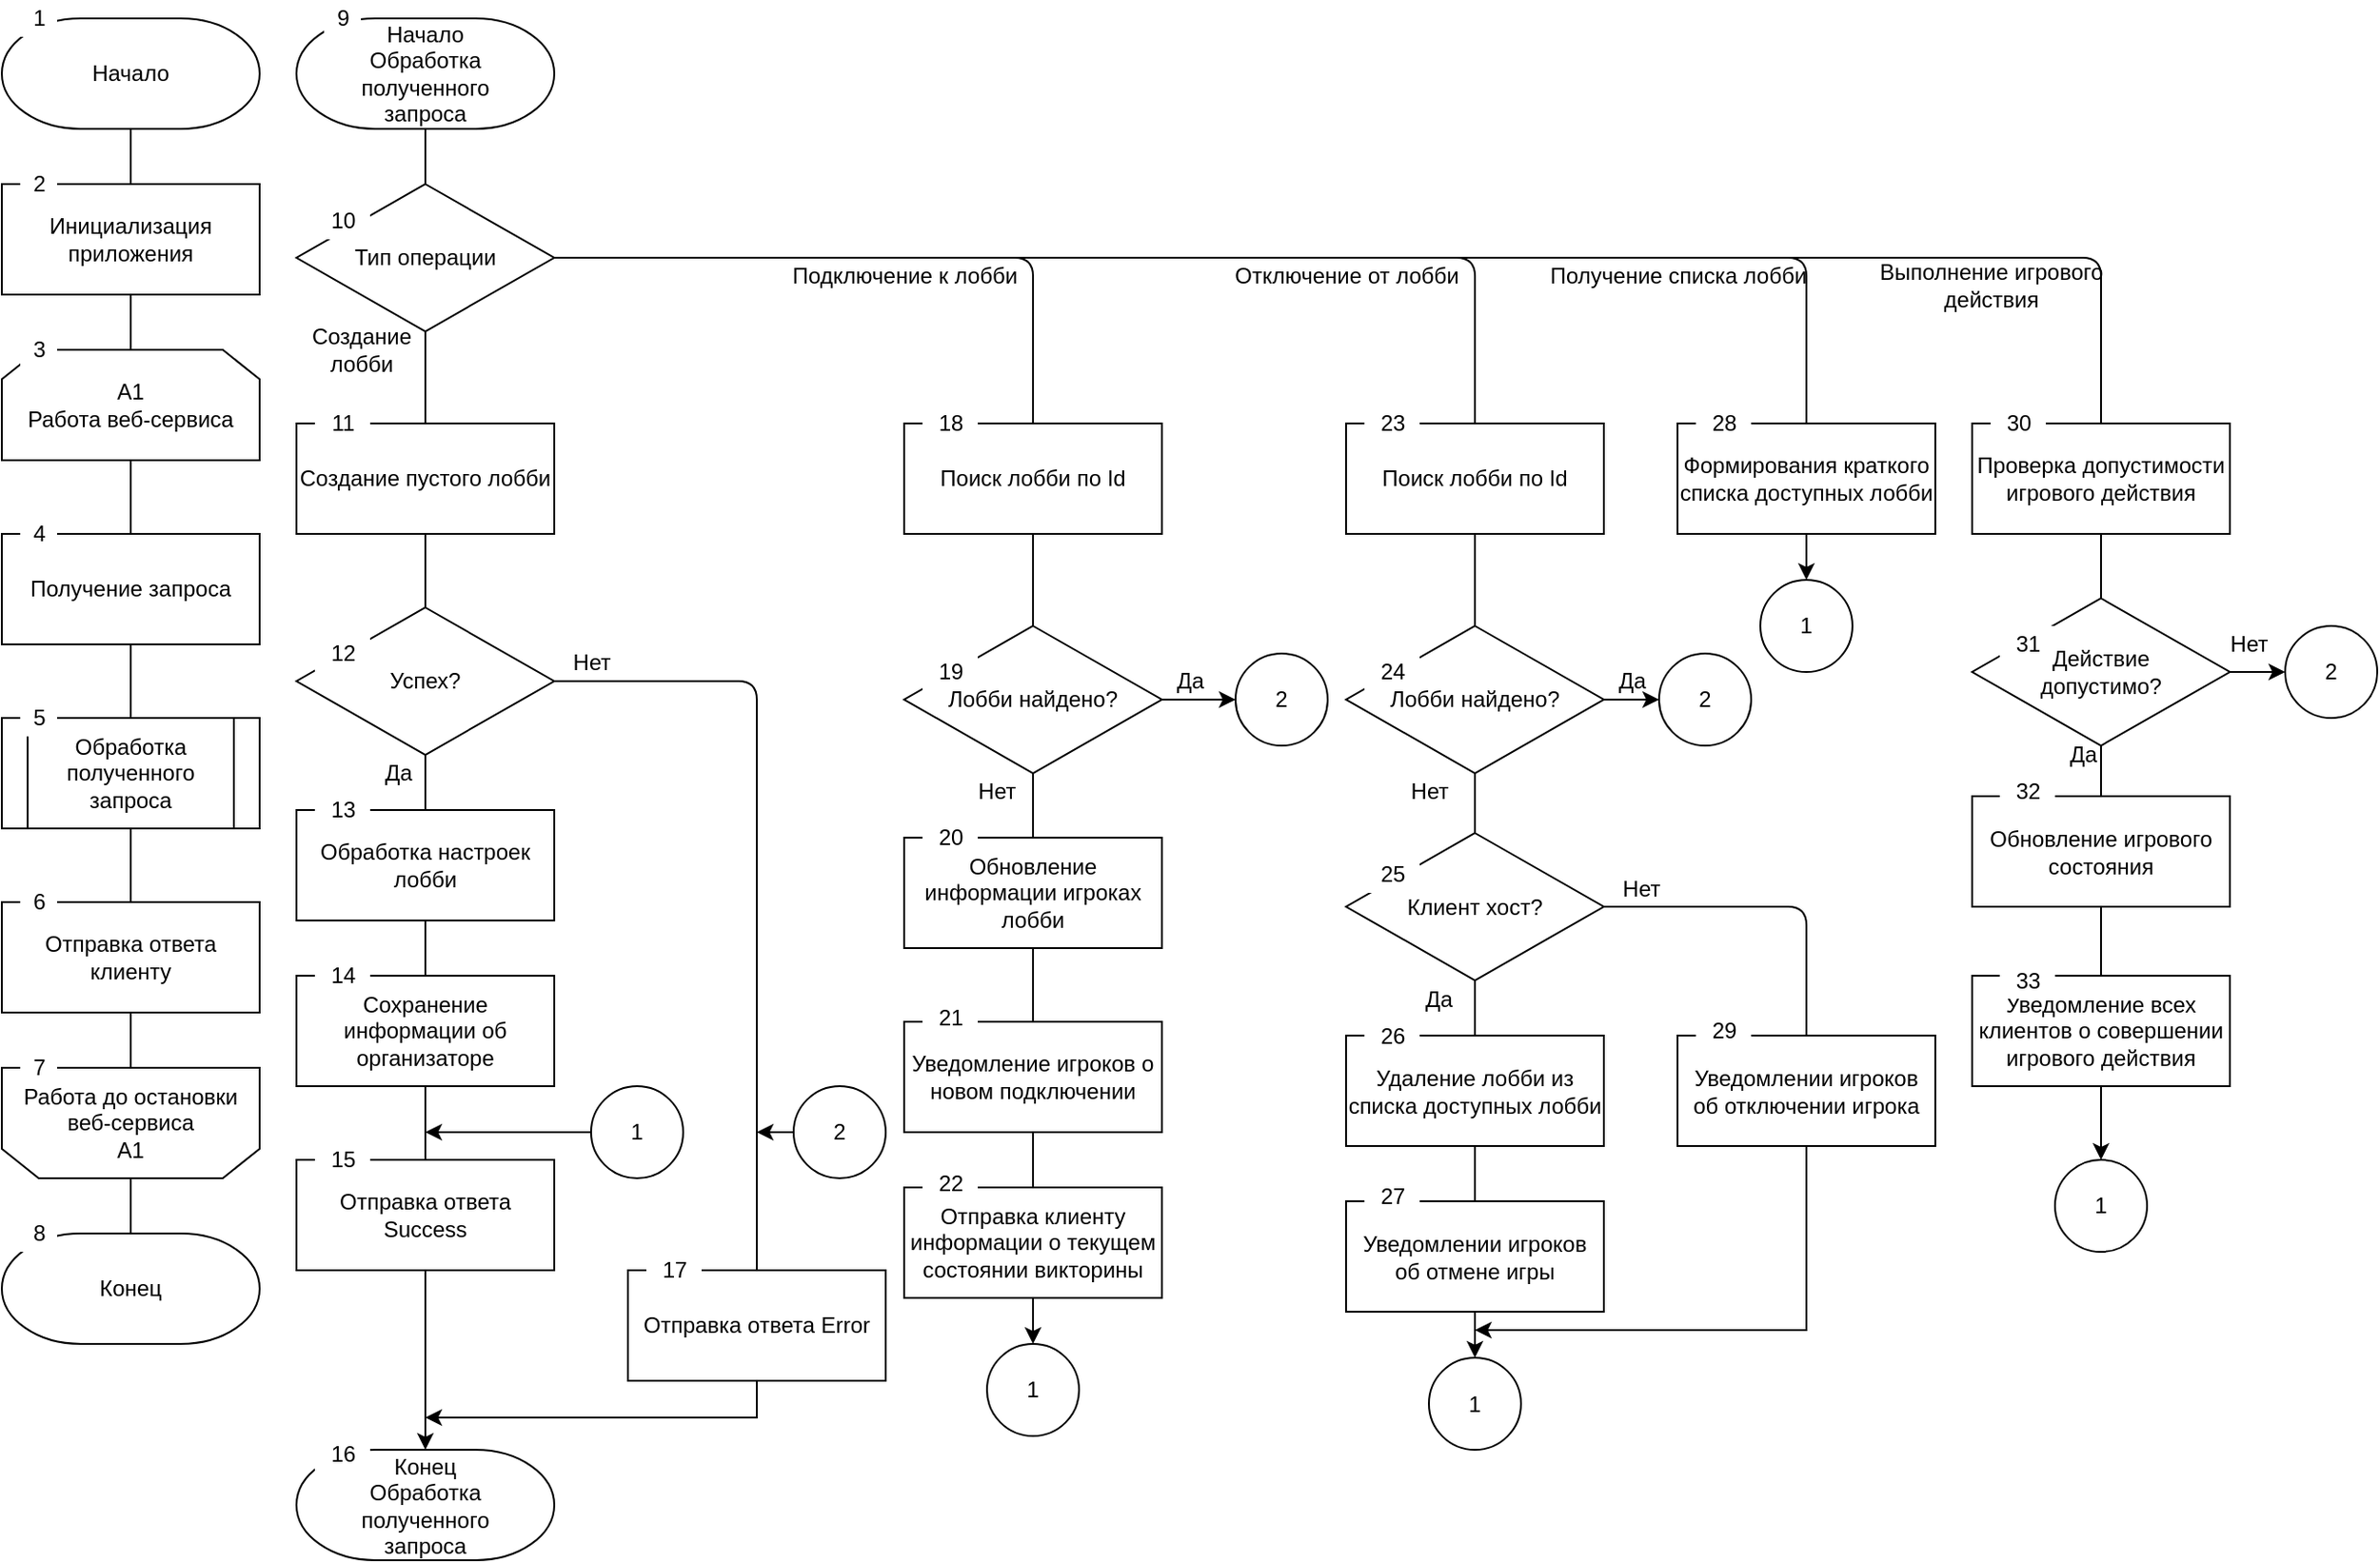 <mxfile version="14.4.3" type="device"><diagram id="gBVzImfNDz74cVHBCHOD" name="Page-1"><mxGraphModel dx="1422" dy="822" grid="1" gridSize="10" guides="1" tooltips="1" connect="1" arrows="1" fold="1" page="1" pageScale="1" pageWidth="850" pageHeight="1100" math="0" shadow="0"><root><mxCell id="0"/><mxCell id="1" parent="0"/><mxCell id="MDxPReBmt5E8EihdLjVZ-70" style="edgeStyle=orthogonalEdgeStyle;rounded=1;orthogonalLoop=1;jettySize=auto;html=1;entryX=0.5;entryY=0;entryDx=0;entryDy=0;endArrow=none;" parent="1" source="MDxPReBmt5E8EihdLjVZ-1" target="MDxPReBmt5E8EihdLjVZ-2" edge="1"><mxGeometry relative="1" as="geometry"/></mxCell><mxCell id="MDxPReBmt5E8EihdLjVZ-1" value="Начало" style="strokeWidth=1;html=1;shape=mxgraph.flowchart.terminator;whiteSpace=wrap;fontStyle=0" parent="1" vertex="1"><mxGeometry x="40" y="20" width="140" height="60" as="geometry"/></mxCell><mxCell id="MDxPReBmt5E8EihdLjVZ-71" style="edgeStyle=orthogonalEdgeStyle;rounded=1;orthogonalLoop=1;jettySize=auto;html=1;entryX=0.5;entryY=0;entryDx=0;entryDy=0;endArrow=none;" parent="1" source="MDxPReBmt5E8EihdLjVZ-2" target="MDxPReBmt5E8EihdLjVZ-3" edge="1"><mxGeometry relative="1" as="geometry"/></mxCell><mxCell id="MDxPReBmt5E8EihdLjVZ-2" value="Инициализация приложения" style="rounded=0;whiteSpace=wrap;html=1;" parent="1" vertex="1"><mxGeometry x="40" y="110" width="140" height="60" as="geometry"/></mxCell><mxCell id="MDxPReBmt5E8EihdLjVZ-72" style="edgeStyle=orthogonalEdgeStyle;rounded=1;orthogonalLoop=1;jettySize=auto;html=1;entryX=0.5;entryY=0;entryDx=0;entryDy=0;endArrow=none;" parent="1" source="MDxPReBmt5E8EihdLjVZ-3" target="MDxPReBmt5E8EihdLjVZ-4" edge="1"><mxGeometry relative="1" as="geometry"/></mxCell><mxCell id="MDxPReBmt5E8EihdLjVZ-3" value="А1&lt;br&gt;Работа веб-сервиса" style="shape=loopLimit;whiteSpace=wrap;html=1;strokeWidth=1;" parent="1" vertex="1"><mxGeometry x="40" y="200" width="140" height="60" as="geometry"/></mxCell><mxCell id="MDxPReBmt5E8EihdLjVZ-73" style="edgeStyle=orthogonalEdgeStyle;rounded=1;orthogonalLoop=1;jettySize=auto;html=1;entryX=0.5;entryY=0;entryDx=0;entryDy=0;endArrow=none;" parent="1" source="MDxPReBmt5E8EihdLjVZ-4" target="MDxPReBmt5E8EihdLjVZ-5" edge="1"><mxGeometry relative="1" as="geometry"/></mxCell><mxCell id="MDxPReBmt5E8EihdLjVZ-4" value="Получение запроса" style="rounded=0;whiteSpace=wrap;html=1;" parent="1" vertex="1"><mxGeometry x="40" y="300" width="140" height="60" as="geometry"/></mxCell><mxCell id="MDxPReBmt5E8EihdLjVZ-74" style="edgeStyle=orthogonalEdgeStyle;rounded=1;orthogonalLoop=1;jettySize=auto;html=1;entryX=0.5;entryY=0;entryDx=0;entryDy=0;endArrow=none;" parent="1" source="MDxPReBmt5E8EihdLjVZ-5" target="MDxPReBmt5E8EihdLjVZ-9" edge="1"><mxGeometry relative="1" as="geometry"/></mxCell><mxCell id="MDxPReBmt5E8EihdLjVZ-5" value="Обработка полученного запроса" style="shape=process;whiteSpace=wrap;html=1;backgroundOutline=1;" parent="1" vertex="1"><mxGeometry x="40" y="400" width="140" height="60" as="geometry"/></mxCell><mxCell id="MDxPReBmt5E8EihdLjVZ-7" value="Конец" style="strokeWidth=1;html=1;shape=mxgraph.flowchart.terminator;whiteSpace=wrap;fontStyle=0" parent="1" vertex="1"><mxGeometry x="40" y="680" width="140" height="60" as="geometry"/></mxCell><mxCell id="MDxPReBmt5E8EihdLjVZ-76" style="edgeStyle=orthogonalEdgeStyle;rounded=1;orthogonalLoop=1;jettySize=auto;html=1;entryX=0.5;entryY=0;entryDx=0;entryDy=0;entryPerimeter=0;endArrow=none;" parent="1" source="MDxPReBmt5E8EihdLjVZ-8" target="MDxPReBmt5E8EihdLjVZ-7" edge="1"><mxGeometry relative="1" as="geometry"/></mxCell><mxCell id="MDxPReBmt5E8EihdLjVZ-8" value="Работа до остановки веб-сервиса&lt;br&gt;А1" style="shape=loopLimit;whiteSpace=wrap;html=1;strokeWidth=1;direction=west;" parent="1" vertex="1"><mxGeometry x="40" y="590" width="140" height="60" as="geometry"/></mxCell><mxCell id="MDxPReBmt5E8EihdLjVZ-75" style="edgeStyle=orthogonalEdgeStyle;rounded=1;orthogonalLoop=1;jettySize=auto;html=1;entryX=0.5;entryY=1;entryDx=0;entryDy=0;endArrow=none;" parent="1" source="MDxPReBmt5E8EihdLjVZ-9" target="MDxPReBmt5E8EihdLjVZ-8" edge="1"><mxGeometry relative="1" as="geometry"/></mxCell><mxCell id="MDxPReBmt5E8EihdLjVZ-9" value="Отправка ответа клиенту" style="rounded=0;whiteSpace=wrap;html=1;" parent="1" vertex="1"><mxGeometry x="40" y="500" width="140" height="60" as="geometry"/></mxCell><mxCell id="MDxPReBmt5E8EihdLjVZ-69" style="edgeStyle=orthogonalEdgeStyle;rounded=1;orthogonalLoop=1;jettySize=auto;html=1;entryX=0.5;entryY=0;entryDx=0;entryDy=0;endArrow=none;" parent="1" source="MDxPReBmt5E8EihdLjVZ-10" edge="1"><mxGeometry relative="1" as="geometry"><mxPoint x="270" y="110" as="targetPoint"/></mxGeometry></mxCell><mxCell id="MDxPReBmt5E8EihdLjVZ-10" value="Начало&lt;br&gt;Обработка &lt;br&gt;полученного &lt;br&gt;запроса" style="strokeWidth=1;html=1;shape=mxgraph.flowchart.terminator;whiteSpace=wrap;fontStyle=0" parent="1" vertex="1"><mxGeometry x="200" y="20" width="140" height="60" as="geometry"/></mxCell><mxCell id="MDxPReBmt5E8EihdLjVZ-12" value="Конец&lt;br&gt;Обработка &lt;br&gt;полученного &lt;br&gt;запроса" style="strokeWidth=1;html=1;shape=mxgraph.flowchart.terminator;whiteSpace=wrap;fontStyle=0" parent="1" vertex="1"><mxGeometry x="200" y="797.5" width="140" height="60" as="geometry"/></mxCell><mxCell id="MDxPReBmt5E8EihdLjVZ-59" style="edgeStyle=orthogonalEdgeStyle;rounded=1;orthogonalLoop=1;jettySize=auto;html=1;entryX=0.5;entryY=0;entryDx=0;entryDy=0;endArrow=none;exitX=0.5;exitY=1;exitDx=0;exitDy=0;" parent="1" source="MDxPReBmt5E8EihdLjVZ-17" target="MDxPReBmt5E8EihdLjVZ-14" edge="1"><mxGeometry relative="1" as="geometry"><mxPoint x="270" y="690" as="sourcePoint"/></mxGeometry></mxCell><mxCell id="MDxPReBmt5E8EihdLjVZ-62" style="edgeStyle=orthogonalEdgeStyle;rounded=0;orthogonalLoop=1;jettySize=auto;html=1;entryX=0.5;entryY=0;entryDx=0;entryDy=0;entryPerimeter=0;" parent="1" source="MDxPReBmt5E8EihdLjVZ-14" edge="1" target="MDxPReBmt5E8EihdLjVZ-12"><mxGeometry relative="1" as="geometry"><mxPoint x="40" y="720" as="targetPoint"/><Array as="points"/></mxGeometry></mxCell><mxCell id="MDxPReBmt5E8EihdLjVZ-14" value="Отправка ответа Success" style="rounded=0;whiteSpace=wrap;html=1;" parent="1" vertex="1"><mxGeometry x="200" y="640" width="140" height="60" as="geometry"/></mxCell><mxCell id="MDxPReBmt5E8EihdLjVZ-49" style="edgeStyle=orthogonalEdgeStyle;rounded=1;orthogonalLoop=1;jettySize=auto;html=1;entryX=0.5;entryY=0;entryDx=0;entryDy=0;endArrow=none;" parent="1" source="MDxPReBmt5E8EihdLjVZ-16" target="MDxPReBmt5E8EihdLjVZ-17" edge="1"><mxGeometry relative="1" as="geometry"/></mxCell><mxCell id="MDxPReBmt5E8EihdLjVZ-16" value="Обработка настроек лобби" style="rounded=0;whiteSpace=wrap;html=1;" parent="1" vertex="1"><mxGeometry x="200" y="450" width="140" height="60" as="geometry"/></mxCell><mxCell id="MDxPReBmt5E8EihdLjVZ-17" value="Сохранение информации об организаторе" style="rounded=0;whiteSpace=wrap;html=1;" parent="1" vertex="1"><mxGeometry x="200" y="540" width="140" height="60" as="geometry"/></mxCell><mxCell id="P-010CBv9-Cmiz32D3kZ-2" style="edgeStyle=orthogonalEdgeStyle;rounded=1;orthogonalLoop=1;jettySize=auto;html=1;entryX=0.5;entryY=0;entryDx=0;entryDy=0;endArrow=none;" parent="1" source="MDxPReBmt5E8EihdLjVZ-18" target="P-010CBv9-Cmiz32D3kZ-1" edge="1"><mxGeometry relative="1" as="geometry"/></mxCell><mxCell id="MDxPReBmt5E8EihdLjVZ-18" value="Обновление информации игроках лобби" style="rounded=0;whiteSpace=wrap;html=1;" parent="1" vertex="1"><mxGeometry x="530" y="465" width="140" height="60" as="geometry"/></mxCell><mxCell id="MDxPReBmt5E8EihdLjVZ-47" style="edgeStyle=orthogonalEdgeStyle;rounded=1;orthogonalLoop=1;jettySize=auto;html=1;entryX=0.5;entryY=0;entryDx=0;entryDy=0;endArrow=none;" parent="1" source="MDxPReBmt5E8EihdLjVZ-20" target="MDxPReBmt5E8EihdLjVZ-23" edge="1"><mxGeometry relative="1" as="geometry"/></mxCell><mxCell id="MDxPReBmt5E8EihdLjVZ-20" value="Создание пустого лобби" style="rounded=0;whiteSpace=wrap;html=1;" parent="1" vertex="1"><mxGeometry x="200" y="240" width="140" height="60" as="geometry"/></mxCell><mxCell id="MDxPReBmt5E8EihdLjVZ-48" style="edgeStyle=orthogonalEdgeStyle;rounded=1;orthogonalLoop=1;jettySize=auto;html=1;entryX=0.5;entryY=0;entryDx=0;entryDy=0;endArrow=none;" parent="1" source="MDxPReBmt5E8EihdLjVZ-23" target="MDxPReBmt5E8EihdLjVZ-16" edge="1"><mxGeometry relative="1" as="geometry"/></mxCell><mxCell id="MDxPReBmt5E8EihdLjVZ-78" style="edgeStyle=orthogonalEdgeStyle;rounded=1;orthogonalLoop=1;jettySize=auto;html=1;entryX=0.5;entryY=0;entryDx=0;entryDy=0;endArrow=none;" parent="1" source="MDxPReBmt5E8EihdLjVZ-23" target="MDxPReBmt5E8EihdLjVZ-24" edge="1"><mxGeometry relative="1" as="geometry"/></mxCell><mxCell id="MDxPReBmt5E8EihdLjVZ-23" value="Успех?" style="rhombus;whiteSpace=wrap;html=1;strokeWidth=1;" parent="1" vertex="1"><mxGeometry x="200" y="340" width="140" height="80" as="geometry"/></mxCell><mxCell id="MDxPReBmt5E8EihdLjVZ-63" style="edgeStyle=orthogonalEdgeStyle;rounded=0;orthogonalLoop=1;jettySize=auto;html=1;" parent="1" source="MDxPReBmt5E8EihdLjVZ-24" edge="1"><mxGeometry relative="1" as="geometry"><mxPoint x="270" y="780" as="targetPoint"/><Array as="points"><mxPoint x="450" y="780"/></Array></mxGeometry></mxCell><mxCell id="MDxPReBmt5E8EihdLjVZ-24" value="Отправка ответа Error" style="rounded=0;whiteSpace=wrap;html=1;" parent="1" vertex="1"><mxGeometry x="380" y="700" width="140" height="60" as="geometry"/></mxCell><mxCell id="MDxPReBmt5E8EihdLjVZ-34" style="edgeStyle=orthogonalEdgeStyle;rounded=1;orthogonalLoop=1;jettySize=auto;html=1;entryX=0.5;entryY=0;entryDx=0;entryDy=0;endArrow=none;" parent="1" source="MDxPReBmt5E8EihdLjVZ-32" target="MDxPReBmt5E8EihdLjVZ-20" edge="1"><mxGeometry relative="1" as="geometry"/></mxCell><mxCell id="MDxPReBmt5E8EihdLjVZ-37" style="edgeStyle=orthogonalEdgeStyle;rounded=1;orthogonalLoop=1;jettySize=auto;html=1;entryX=0.5;entryY=0;entryDx=0;entryDy=0;endArrow=none;" parent="1" source="MDxPReBmt5E8EihdLjVZ-32" target="MDxPReBmt5E8EihdLjVZ-35" edge="1"><mxGeometry relative="1" as="geometry"/></mxCell><mxCell id="MDxPReBmt5E8EihdLjVZ-38" style="edgeStyle=orthogonalEdgeStyle;rounded=1;orthogonalLoop=1;jettySize=auto;html=1;entryX=0.5;entryY=0;entryDx=0;entryDy=0;endArrow=none;" parent="1" source="MDxPReBmt5E8EihdLjVZ-32" target="MDxPReBmt5E8EihdLjVZ-36" edge="1"><mxGeometry relative="1" as="geometry"/></mxCell><mxCell id="P-010CBv9-Cmiz32D3kZ-20" style="edgeStyle=orthogonalEdgeStyle;rounded=1;orthogonalLoop=1;jettySize=auto;html=1;entryX=0.5;entryY=0;entryDx=0;entryDy=0;endArrow=none;" parent="1" source="MDxPReBmt5E8EihdLjVZ-32" target="P-010CBv9-Cmiz32D3kZ-19" edge="1"><mxGeometry relative="1" as="geometry"/></mxCell><mxCell id="P-010CBv9-Cmiz32D3kZ-25" style="edgeStyle=orthogonalEdgeStyle;rounded=1;orthogonalLoop=1;jettySize=auto;html=1;entryX=0.5;entryY=0;entryDx=0;entryDy=0;endArrow=none;" parent="1" source="MDxPReBmt5E8EihdLjVZ-32" target="P-010CBv9-Cmiz32D3kZ-24" edge="1"><mxGeometry relative="1" as="geometry"/></mxCell><mxCell id="MDxPReBmt5E8EihdLjVZ-32" value="Тип операции" style="rhombus;whiteSpace=wrap;html=1;strokeWidth=1;" parent="1" vertex="1"><mxGeometry x="200" y="110" width="140" height="80" as="geometry"/></mxCell><mxCell id="MDxPReBmt5E8EihdLjVZ-55" style="edgeStyle=orthogonalEdgeStyle;rounded=1;orthogonalLoop=1;jettySize=auto;html=1;entryX=0.5;entryY=0;entryDx=0;entryDy=0;endArrow=none;" parent="1" source="MDxPReBmt5E8EihdLjVZ-35" target="MDxPReBmt5E8EihdLjVZ-42" edge="1"><mxGeometry relative="1" as="geometry"/></mxCell><mxCell id="MDxPReBmt5E8EihdLjVZ-35" value="Поиск лобби по Id" style="rounded=0;whiteSpace=wrap;html=1;" parent="1" vertex="1"><mxGeometry x="530" y="240" width="140" height="60" as="geometry"/></mxCell><mxCell id="MDxPReBmt5E8EihdLjVZ-52" style="edgeStyle=orthogonalEdgeStyle;rounded=1;orthogonalLoop=1;jettySize=auto;html=1;entryX=0.5;entryY=0;entryDx=0;entryDy=0;endArrow=none;" parent="1" source="MDxPReBmt5E8EihdLjVZ-36" target="MDxPReBmt5E8EihdLjVZ-43" edge="1"><mxGeometry relative="1" as="geometry"/></mxCell><mxCell id="MDxPReBmt5E8EihdLjVZ-36" value="Поиск лобби по Id" style="rounded=0;whiteSpace=wrap;html=1;" parent="1" vertex="1"><mxGeometry x="770" y="240" width="140" height="60" as="geometry"/></mxCell><mxCell id="MDxPReBmt5E8EihdLjVZ-39" value="Создание &lt;br&gt;лобби" style="text;html=1;align=center;verticalAlign=middle;resizable=0;points=[];autosize=1;" parent="1" vertex="1"><mxGeometry x="200" y="185" width="70" height="30" as="geometry"/></mxCell><mxCell id="MDxPReBmt5E8EihdLjVZ-40" value="Подключение к лобби" style="text;html=1;align=center;verticalAlign=middle;resizable=0;points=[];autosize=1;" parent="1" vertex="1"><mxGeometry x="460" y="150" width="140" height="20" as="geometry"/></mxCell><mxCell id="MDxPReBmt5E8EihdLjVZ-41" value="Отключение от лобби" style="text;html=1;align=center;verticalAlign=middle;resizable=0;points=[];autosize=1;" parent="1" vertex="1"><mxGeometry x="700" y="150" width="140" height="20" as="geometry"/></mxCell><mxCell id="MDxPReBmt5E8EihdLjVZ-56" style="edgeStyle=orthogonalEdgeStyle;rounded=1;orthogonalLoop=1;jettySize=auto;html=1;entryX=0.5;entryY=0;entryDx=0;entryDy=0;endArrow=none;" parent="1" source="MDxPReBmt5E8EihdLjVZ-42" target="MDxPReBmt5E8EihdLjVZ-18" edge="1"><mxGeometry relative="1" as="geometry"/></mxCell><mxCell id="MDxPReBmt5E8EihdLjVZ-123" style="edgeStyle=orthogonalEdgeStyle;rounded=0;orthogonalLoop=1;jettySize=auto;html=1;entryX=0;entryY=0.5;entryDx=0;entryDy=0;" parent="1" source="MDxPReBmt5E8EihdLjVZ-42" target="MDxPReBmt5E8EihdLjVZ-120" edge="1"><mxGeometry relative="1" as="geometry"><Array as="points"/></mxGeometry></mxCell><mxCell id="MDxPReBmt5E8EihdLjVZ-42" value="Лобби найдено?" style="rhombus;whiteSpace=wrap;html=1;strokeWidth=1;" parent="1" vertex="1"><mxGeometry x="530" y="350" width="140" height="80" as="geometry"/></mxCell><mxCell id="MDxPReBmt5E8EihdLjVZ-122" style="edgeStyle=orthogonalEdgeStyle;rounded=0;orthogonalLoop=1;jettySize=auto;html=1;entryX=0;entryY=0.5;entryDx=0;entryDy=0;" parent="1" source="MDxPReBmt5E8EihdLjVZ-43" target="MDxPReBmt5E8EihdLjVZ-121" edge="1"><mxGeometry relative="1" as="geometry"/></mxCell><mxCell id="P-010CBv9-Cmiz32D3kZ-8" style="edgeStyle=orthogonalEdgeStyle;rounded=1;orthogonalLoop=1;jettySize=auto;html=1;exitX=0.5;exitY=1;exitDx=0;exitDy=0;entryX=0.5;entryY=0;entryDx=0;entryDy=0;endArrow=none;" parent="1" source="MDxPReBmt5E8EihdLjVZ-43" target="P-010CBv9-Cmiz32D3kZ-7" edge="1"><mxGeometry relative="1" as="geometry"><Array as="points"><mxPoint x="840" y="490"/><mxPoint x="840" y="490"/></Array></mxGeometry></mxCell><mxCell id="MDxPReBmt5E8EihdLjVZ-43" value="Лобби найдено?" style="rhombus;whiteSpace=wrap;html=1;strokeWidth=1;" parent="1" vertex="1"><mxGeometry x="770" y="350" width="140" height="80" as="geometry"/></mxCell><mxCell id="P-010CBv9-Cmiz32D3kZ-11" style="edgeStyle=orthogonalEdgeStyle;rounded=1;orthogonalLoop=1;jettySize=auto;html=1;entryX=0.5;entryY=0;entryDx=0;entryDy=0;endArrow=none;" parent="1" source="MDxPReBmt5E8EihdLjVZ-44" target="P-010CBv9-Cmiz32D3kZ-10" edge="1"><mxGeometry relative="1" as="geometry"/></mxCell><mxCell id="MDxPReBmt5E8EihdLjVZ-44" value="Удаление лобби из списка доступных лобби" style="rounded=0;whiteSpace=wrap;html=1;" parent="1" vertex="1"><mxGeometry x="770" y="572.5" width="140" height="60" as="geometry"/></mxCell><mxCell id="MDxPReBmt5E8EihdLjVZ-79" value="Да" style="text;html=1;align=center;verticalAlign=middle;resizable=0;points=[];autosize=1;" parent="1" vertex="1"><mxGeometry x="240" y="420" width="30" height="20" as="geometry"/></mxCell><mxCell id="MDxPReBmt5E8EihdLjVZ-80" value="Да" style="text;html=1;align=center;verticalAlign=middle;resizable=0;points=[];autosize=1;" parent="1" vertex="1"><mxGeometry x="670" y="370" width="30" height="20" as="geometry"/></mxCell><mxCell id="MDxPReBmt5E8EihdLjVZ-81" value="Да" style="text;html=1;align=center;verticalAlign=middle;resizable=0;points=[];autosize=1;" parent="1" vertex="1"><mxGeometry x="910" y="370" width="30" height="20" as="geometry"/></mxCell><mxCell id="MDxPReBmt5E8EihdLjVZ-82" value="Нет" style="text;html=1;align=center;verticalAlign=middle;resizable=0;points=[];autosize=1;" parent="1" vertex="1"><mxGeometry x="795" y="430" width="40" height="20" as="geometry"/></mxCell><mxCell id="MDxPReBmt5E8EihdLjVZ-83" value="Нет" style="text;html=1;align=center;verticalAlign=middle;resizable=0;points=[];autosize=1;" parent="1" vertex="1"><mxGeometry x="560" y="430" width="40" height="20" as="geometry"/></mxCell><mxCell id="MDxPReBmt5E8EihdLjVZ-84" value="Нет" style="text;html=1;align=center;verticalAlign=middle;resizable=0;points=[];autosize=1;" parent="1" vertex="1"><mxGeometry x="340" y="360" width="40" height="20" as="geometry"/></mxCell><mxCell id="MDxPReBmt5E8EihdLjVZ-85" value="1" style="text;html=1;align=center;verticalAlign=middle;resizable=0;points=[];autosize=1;fillColor=#ffffff;" parent="1" vertex="1"><mxGeometry x="50" y="10" width="20" height="20" as="geometry"/></mxCell><mxCell id="MDxPReBmt5E8EihdLjVZ-86" value="2" style="text;html=1;align=center;verticalAlign=middle;resizable=0;points=[];autosize=1;fillColor=#ffffff;" parent="1" vertex="1"><mxGeometry x="50" y="100" width="20" height="20" as="geometry"/></mxCell><mxCell id="MDxPReBmt5E8EihdLjVZ-87" value="3" style="text;html=1;align=center;verticalAlign=middle;resizable=0;points=[];autosize=1;fillColor=#ffffff;" parent="1" vertex="1"><mxGeometry x="50" y="190" width="20" height="20" as="geometry"/></mxCell><mxCell id="MDxPReBmt5E8EihdLjVZ-88" value="4" style="text;html=1;align=center;verticalAlign=middle;resizable=0;points=[];autosize=1;fillColor=#ffffff;" parent="1" vertex="1"><mxGeometry x="50" y="290" width="20" height="20" as="geometry"/></mxCell><mxCell id="MDxPReBmt5E8EihdLjVZ-89" value="5" style="text;html=1;align=center;verticalAlign=middle;resizable=0;points=[];autosize=1;fillColor=#ffffff;" parent="1" vertex="1"><mxGeometry x="50" y="390" width="20" height="20" as="geometry"/></mxCell><mxCell id="MDxPReBmt5E8EihdLjVZ-90" value="6" style="text;html=1;align=center;verticalAlign=middle;resizable=0;points=[];autosize=1;fillColor=#ffffff;" parent="1" vertex="1"><mxGeometry x="50" y="490" width="20" height="20" as="geometry"/></mxCell><mxCell id="MDxPReBmt5E8EihdLjVZ-91" value="7" style="text;html=1;align=center;verticalAlign=middle;resizable=0;points=[];autosize=1;fillColor=#ffffff;" parent="1" vertex="1"><mxGeometry x="50" y="580" width="20" height="20" as="geometry"/></mxCell><mxCell id="MDxPReBmt5E8EihdLjVZ-92" value="8" style="text;html=1;align=center;verticalAlign=middle;resizable=0;points=[];autosize=1;fillColor=#ffffff;" parent="1" vertex="1"><mxGeometry x="50" y="670" width="20" height="20" as="geometry"/></mxCell><mxCell id="MDxPReBmt5E8EihdLjVZ-94" value="9" style="text;html=1;align=center;verticalAlign=middle;resizable=0;points=[];autosize=1;fillColor=#ffffff;" parent="1" vertex="1"><mxGeometry x="215" y="10" width="20" height="20" as="geometry"/></mxCell><mxCell id="MDxPReBmt5E8EihdLjVZ-97" value="16" style="text;html=1;align=center;verticalAlign=middle;resizable=0;points=[];autosize=1;fillColor=#ffffff;" parent="1" vertex="1"><mxGeometry x="210" y="790" width="30" height="20" as="geometry"/></mxCell><mxCell id="MDxPReBmt5E8EihdLjVZ-98" value="10" style="text;html=1;align=center;verticalAlign=middle;resizable=0;points=[];autosize=1;fillColor=#ffffff;" parent="1" vertex="1"><mxGeometry x="210" y="120" width="30" height="20" as="geometry"/></mxCell><mxCell id="MDxPReBmt5E8EihdLjVZ-99" value="11" style="text;html=1;align=center;verticalAlign=middle;resizable=0;points=[];autosize=1;fillColor=#ffffff;" parent="1" vertex="1"><mxGeometry x="210" y="230" width="30" height="20" as="geometry"/></mxCell><mxCell id="MDxPReBmt5E8EihdLjVZ-100" value="12" style="text;html=1;align=center;verticalAlign=middle;resizable=0;points=[];autosize=1;fillColor=#ffffff;" parent="1" vertex="1"><mxGeometry x="210" y="355" width="30" height="20" as="geometry"/></mxCell><mxCell id="MDxPReBmt5E8EihdLjVZ-102" value="15" style="text;html=1;align=center;verticalAlign=middle;resizable=0;points=[];autosize=1;fillColor=#ffffff;" parent="1" vertex="1"><mxGeometry x="210" y="630" width="30" height="20" as="geometry"/></mxCell><mxCell id="MDxPReBmt5E8EihdLjVZ-103" value="17" style="text;html=1;align=center;verticalAlign=middle;resizable=0;points=[];autosize=1;fillColor=#ffffff;" parent="1" vertex="1"><mxGeometry x="390" y="690" width="30" height="20" as="geometry"/></mxCell><mxCell id="MDxPReBmt5E8EihdLjVZ-104" value="18" style="text;html=1;align=center;verticalAlign=middle;resizable=0;points=[];autosize=1;fillColor=#ffffff;" parent="1" vertex="1"><mxGeometry x="540" y="230" width="30" height="20" as="geometry"/></mxCell><mxCell id="MDxPReBmt5E8EihdLjVZ-105" value="19" style="text;html=1;align=center;verticalAlign=middle;resizable=0;points=[];autosize=1;fillColor=#ffffff;" parent="1" vertex="1"><mxGeometry x="540" y="365" width="30" height="20" as="geometry"/></mxCell><mxCell id="MDxPReBmt5E8EihdLjVZ-106" value="13" style="text;html=1;align=center;verticalAlign=middle;resizable=0;points=[];autosize=1;fillColor=#ffffff;" parent="1" vertex="1"><mxGeometry x="210" y="440" width="30" height="20" as="geometry"/></mxCell><mxCell id="MDxPReBmt5E8EihdLjVZ-107" value="14" style="text;html=1;align=center;verticalAlign=middle;resizable=0;points=[];autosize=1;fillColor=#ffffff;" parent="1" vertex="1"><mxGeometry x="210" y="530" width="30" height="20" as="geometry"/></mxCell><mxCell id="MDxPReBmt5E8EihdLjVZ-108" value="20" style="text;html=1;align=center;verticalAlign=middle;resizable=0;points=[];autosize=1;fillColor=#ffffff;" parent="1" vertex="1"><mxGeometry x="540" y="455" width="30" height="20" as="geometry"/></mxCell><mxCell id="MDxPReBmt5E8EihdLjVZ-109" value="23" style="text;html=1;align=center;verticalAlign=middle;resizable=0;points=[];autosize=1;fillColor=#ffffff;" parent="1" vertex="1"><mxGeometry x="780" y="230" width="30" height="20" as="geometry"/></mxCell><mxCell id="MDxPReBmt5E8EihdLjVZ-110" value="24" style="text;html=1;align=center;verticalAlign=middle;resizable=0;points=[];autosize=1;fillColor=#ffffff;" parent="1" vertex="1"><mxGeometry x="780" y="365" width="30" height="20" as="geometry"/></mxCell><mxCell id="MDxPReBmt5E8EihdLjVZ-111" value="26" style="text;html=1;align=center;verticalAlign=middle;resizable=0;points=[];autosize=1;fillColor=#ffffff;" parent="1" vertex="1"><mxGeometry x="780" y="562.5" width="30" height="20" as="geometry"/></mxCell><mxCell id="MDxPReBmt5E8EihdLjVZ-113" style="edgeStyle=orthogonalEdgeStyle;rounded=0;orthogonalLoop=1;jettySize=auto;html=1;" parent="1" source="MDxPReBmt5E8EihdLjVZ-112" edge="1"><mxGeometry relative="1" as="geometry"><mxPoint x="450.0" y="625" as="targetPoint"/></mxGeometry></mxCell><mxCell id="MDxPReBmt5E8EihdLjVZ-112" value="2" style="ellipse;whiteSpace=wrap;html=1;aspect=fixed;" parent="1" vertex="1"><mxGeometry x="470" y="600" width="50" height="50" as="geometry"/></mxCell><mxCell id="MDxPReBmt5E8EihdLjVZ-115" style="edgeStyle=orthogonalEdgeStyle;rounded=0;orthogonalLoop=1;jettySize=auto;html=1;" parent="1" source="MDxPReBmt5E8EihdLjVZ-114" edge="1"><mxGeometry relative="1" as="geometry"><mxPoint x="270" y="625" as="targetPoint"/></mxGeometry></mxCell><mxCell id="MDxPReBmt5E8EihdLjVZ-114" value="1" style="ellipse;whiteSpace=wrap;html=1;aspect=fixed;" parent="1" vertex="1"><mxGeometry x="360" y="600" width="50" height="50" as="geometry"/></mxCell><mxCell id="MDxPReBmt5E8EihdLjVZ-116" value="1" style="ellipse;whiteSpace=wrap;html=1;aspect=fixed;" parent="1" vertex="1"><mxGeometry x="575" y="740" width="50" height="50" as="geometry"/></mxCell><mxCell id="MDxPReBmt5E8EihdLjVZ-117" value="1" style="ellipse;whiteSpace=wrap;html=1;aspect=fixed;" parent="1" vertex="1"><mxGeometry x="815" y="747.5" width="50" height="50" as="geometry"/></mxCell><mxCell id="MDxPReBmt5E8EihdLjVZ-120" value="2" style="ellipse;whiteSpace=wrap;html=1;aspect=fixed;" parent="1" vertex="1"><mxGeometry x="710" y="365" width="50" height="50" as="geometry"/></mxCell><mxCell id="MDxPReBmt5E8EihdLjVZ-121" value="2" style="ellipse;whiteSpace=wrap;html=1;aspect=fixed;" parent="1" vertex="1"><mxGeometry x="940" y="365" width="50" height="50" as="geometry"/></mxCell><mxCell id="P-010CBv9-Cmiz32D3kZ-5" style="edgeStyle=orthogonalEdgeStyle;rounded=1;orthogonalLoop=1;jettySize=auto;html=1;entryX=0.5;entryY=0;entryDx=0;entryDy=0;endArrow=none;" parent="1" source="P-010CBv9-Cmiz32D3kZ-1" target="P-010CBv9-Cmiz32D3kZ-4" edge="1"><mxGeometry relative="1" as="geometry"/></mxCell><mxCell id="P-010CBv9-Cmiz32D3kZ-1" value="Уведомление игроков о новом подключении" style="rounded=0;whiteSpace=wrap;html=1;" parent="1" vertex="1"><mxGeometry x="530" y="565" width="140" height="60" as="geometry"/></mxCell><mxCell id="P-010CBv9-Cmiz32D3kZ-6" style="edgeStyle=orthogonalEdgeStyle;rounded=0;orthogonalLoop=1;jettySize=auto;html=1;entryX=0.5;entryY=0;entryDx=0;entryDy=0;" parent="1" source="P-010CBv9-Cmiz32D3kZ-4" target="MDxPReBmt5E8EihdLjVZ-116" edge="1"><mxGeometry relative="1" as="geometry"/></mxCell><mxCell id="P-010CBv9-Cmiz32D3kZ-4" value="Отправка клиенту информации о текущем состоянии викторины" style="rounded=0;whiteSpace=wrap;html=1;" parent="1" vertex="1"><mxGeometry x="530" y="655" width="140" height="60" as="geometry"/></mxCell><mxCell id="P-010CBv9-Cmiz32D3kZ-9" style="edgeStyle=orthogonalEdgeStyle;rounded=1;orthogonalLoop=1;jettySize=auto;html=1;entryX=0.5;entryY=0;entryDx=0;entryDy=0;endArrow=none;" parent="1" source="P-010CBv9-Cmiz32D3kZ-7" target="MDxPReBmt5E8EihdLjVZ-44" edge="1"><mxGeometry relative="1" as="geometry"/></mxCell><mxCell id="P-010CBv9-Cmiz32D3kZ-14" style="edgeStyle=orthogonalEdgeStyle;rounded=1;orthogonalLoop=1;jettySize=auto;html=1;endArrow=none;" parent="1" source="P-010CBv9-Cmiz32D3kZ-7" target="P-010CBv9-Cmiz32D3kZ-13" edge="1"><mxGeometry relative="1" as="geometry"/></mxCell><mxCell id="P-010CBv9-Cmiz32D3kZ-7" value="Клиент хост?" style="rhombus;whiteSpace=wrap;html=1;strokeWidth=1;" parent="1" vertex="1"><mxGeometry x="770" y="462.5" width="140" height="80" as="geometry"/></mxCell><mxCell id="P-010CBv9-Cmiz32D3kZ-12" style="edgeStyle=orthogonalEdgeStyle;rounded=0;orthogonalLoop=1;jettySize=auto;html=1;entryX=0.5;entryY=0;entryDx=0;entryDy=0;" parent="1" source="P-010CBv9-Cmiz32D3kZ-10" target="MDxPReBmt5E8EihdLjVZ-117" edge="1"><mxGeometry relative="1" as="geometry"/></mxCell><mxCell id="P-010CBv9-Cmiz32D3kZ-10" value="Уведомлении игроков об отмене игры" style="rounded=0;whiteSpace=wrap;html=1;" parent="1" vertex="1"><mxGeometry x="770" y="662.5" width="140" height="60" as="geometry"/></mxCell><mxCell id="P-010CBv9-Cmiz32D3kZ-15" style="edgeStyle=orthogonalEdgeStyle;rounded=0;orthogonalLoop=1;jettySize=auto;html=1;exitX=0.5;exitY=1;exitDx=0;exitDy=0;" parent="1" source="P-010CBv9-Cmiz32D3kZ-13" edge="1"><mxGeometry relative="1" as="geometry"><mxPoint x="840" y="732.5" as="targetPoint"/><Array as="points"><mxPoint x="1020" y="733"/></Array></mxGeometry></mxCell><mxCell id="P-010CBv9-Cmiz32D3kZ-13" value="Уведомлении игроков об отключении игрока" style="rounded=0;whiteSpace=wrap;html=1;" parent="1" vertex="1"><mxGeometry x="950" y="572.5" width="140" height="60" as="geometry"/></mxCell><mxCell id="P-010CBv9-Cmiz32D3kZ-17" value="Да" style="text;html=1;align=center;verticalAlign=middle;resizable=0;points=[];autosize=1;" parent="1" vertex="1"><mxGeometry x="805" y="542.5" width="30" height="20" as="geometry"/></mxCell><mxCell id="P-010CBv9-Cmiz32D3kZ-18" value="Нет" style="text;html=1;align=center;verticalAlign=middle;resizable=0;points=[];autosize=1;" parent="1" vertex="1"><mxGeometry x="910" y="482.5" width="40" height="20" as="geometry"/></mxCell><mxCell id="P-010CBv9-Cmiz32D3kZ-22" style="edgeStyle=orthogonalEdgeStyle;rounded=0;orthogonalLoop=1;jettySize=auto;html=1;entryX=0.5;entryY=0;entryDx=0;entryDy=0;" parent="1" source="P-010CBv9-Cmiz32D3kZ-19" target="P-010CBv9-Cmiz32D3kZ-21" edge="1"><mxGeometry relative="1" as="geometry"/></mxCell><mxCell id="P-010CBv9-Cmiz32D3kZ-19" value="Формирования краткого списка доступных лобби" style="rounded=0;whiteSpace=wrap;html=1;" parent="1" vertex="1"><mxGeometry x="950" y="240" width="140" height="60" as="geometry"/></mxCell><mxCell id="P-010CBv9-Cmiz32D3kZ-21" value="1" style="ellipse;whiteSpace=wrap;html=1;aspect=fixed;" parent="1" vertex="1"><mxGeometry x="995" y="325" width="50" height="50" as="geometry"/></mxCell><mxCell id="P-010CBv9-Cmiz32D3kZ-23" value="Получение списка лобби" style="text;html=1;align=center;verticalAlign=middle;resizable=0;points=[];autosize=1;" parent="1" vertex="1"><mxGeometry x="875" y="150" width="150" height="20" as="geometry"/></mxCell><mxCell id="P-010CBv9-Cmiz32D3kZ-31" style="edgeStyle=orthogonalEdgeStyle;rounded=1;orthogonalLoop=1;jettySize=auto;html=1;entryX=0.5;entryY=0;entryDx=0;entryDy=0;endArrow=none;" parent="1" source="P-010CBv9-Cmiz32D3kZ-24" target="P-010CBv9-Cmiz32D3kZ-27" edge="1"><mxGeometry relative="1" as="geometry"/></mxCell><mxCell id="P-010CBv9-Cmiz32D3kZ-24" value="Проверка допустимости игрового действия" style="rounded=0;whiteSpace=wrap;html=1;" parent="1" vertex="1"><mxGeometry x="1110" y="240" width="140" height="60" as="geometry"/></mxCell><mxCell id="P-010CBv9-Cmiz32D3kZ-26" value="Выполнение игрового &lt;br&gt;действия" style="text;html=1;align=center;verticalAlign=middle;resizable=0;points=[];autosize=1;" parent="1" vertex="1"><mxGeometry x="1050" y="150" width="140" height="30" as="geometry"/></mxCell><mxCell id="P-010CBv9-Cmiz32D3kZ-32" style="edgeStyle=orthogonalEdgeStyle;rounded=1;orthogonalLoop=1;jettySize=auto;html=1;entryX=0.5;entryY=0;entryDx=0;entryDy=0;endArrow=none;" parent="1" source="P-010CBv9-Cmiz32D3kZ-27" target="P-010CBv9-Cmiz32D3kZ-28" edge="1"><mxGeometry relative="1" as="geometry"/></mxCell><mxCell id="P-010CBv9-Cmiz32D3kZ-36" style="edgeStyle=orthogonalEdgeStyle;rounded=0;orthogonalLoop=1;jettySize=auto;html=1;entryX=0;entryY=0.5;entryDx=0;entryDy=0;" parent="1" source="P-010CBv9-Cmiz32D3kZ-27" target="P-010CBv9-Cmiz32D3kZ-35" edge="1"><mxGeometry relative="1" as="geometry"/></mxCell><mxCell id="P-010CBv9-Cmiz32D3kZ-27" value="Действие &lt;br&gt;допустимо?" style="rhombus;whiteSpace=wrap;html=1;strokeWidth=1;" parent="1" vertex="1"><mxGeometry x="1110" y="335" width="140" height="80" as="geometry"/></mxCell><mxCell id="P-010CBv9-Cmiz32D3kZ-33" style="edgeStyle=orthogonalEdgeStyle;rounded=1;orthogonalLoop=1;jettySize=auto;html=1;entryX=0.5;entryY=0;entryDx=0;entryDy=0;endArrow=none;" parent="1" source="P-010CBv9-Cmiz32D3kZ-28" target="P-010CBv9-Cmiz32D3kZ-29" edge="1"><mxGeometry relative="1" as="geometry"/></mxCell><mxCell id="P-010CBv9-Cmiz32D3kZ-28" value="Обновление игрового состояния" style="rounded=0;whiteSpace=wrap;html=1;" parent="1" vertex="1"><mxGeometry x="1110" y="442.5" width="140" height="60" as="geometry"/></mxCell><mxCell id="P-010CBv9-Cmiz32D3kZ-34" style="edgeStyle=orthogonalEdgeStyle;rounded=0;orthogonalLoop=1;jettySize=auto;html=1;entryX=0.5;entryY=0;entryDx=0;entryDy=0;" parent="1" source="P-010CBv9-Cmiz32D3kZ-29" target="P-010CBv9-Cmiz32D3kZ-30" edge="1"><mxGeometry relative="1" as="geometry"/></mxCell><mxCell id="P-010CBv9-Cmiz32D3kZ-29" value="Уведомление всех клиентов о совершении игрового действия" style="rounded=0;whiteSpace=wrap;html=1;" parent="1" vertex="1"><mxGeometry x="1110" y="540" width="140" height="60" as="geometry"/></mxCell><mxCell id="P-010CBv9-Cmiz32D3kZ-30" value="1" style="ellipse;whiteSpace=wrap;html=1;aspect=fixed;" parent="1" vertex="1"><mxGeometry x="1155" y="640" width="50" height="50" as="geometry"/></mxCell><mxCell id="P-010CBv9-Cmiz32D3kZ-35" value="2" style="ellipse;whiteSpace=wrap;html=1;aspect=fixed;" parent="1" vertex="1"><mxGeometry x="1280" y="350" width="50" height="50" as="geometry"/></mxCell><mxCell id="P-010CBv9-Cmiz32D3kZ-37" value="Нет" style="text;html=1;align=center;verticalAlign=middle;resizable=0;points=[];autosize=1;" parent="1" vertex="1"><mxGeometry x="1240" y="350" width="40" height="20" as="geometry"/></mxCell><mxCell id="P-010CBv9-Cmiz32D3kZ-38" value="Да" style="text;html=1;align=center;verticalAlign=middle;resizable=0;points=[];autosize=1;" parent="1" vertex="1"><mxGeometry x="1155" y="410" width="30" height="20" as="geometry"/></mxCell><mxCell id="im1vg9fIhYfC37DFNSa_-2" value="21" style="text;html=1;align=center;verticalAlign=middle;resizable=0;points=[];autosize=1;fillColor=#ffffff;" vertex="1" parent="1"><mxGeometry x="540" y="552.5" width="30" height="20" as="geometry"/></mxCell><mxCell id="im1vg9fIhYfC37DFNSa_-3" value="22" style="text;html=1;align=center;verticalAlign=middle;resizable=0;points=[];autosize=1;fillColor=#ffffff;" vertex="1" parent="1"><mxGeometry x="540" y="642.5" width="30" height="20" as="geometry"/></mxCell><mxCell id="im1vg9fIhYfC37DFNSa_-4" value="25" style="text;html=1;align=center;verticalAlign=middle;resizable=0;points=[];autosize=1;fillColor=#ffffff;" vertex="1" parent="1"><mxGeometry x="780" y="475" width="30" height="20" as="geometry"/></mxCell><mxCell id="im1vg9fIhYfC37DFNSa_-5" value="27" style="text;html=1;align=center;verticalAlign=middle;resizable=0;points=[];autosize=1;fillColor=#ffffff;" vertex="1" parent="1"><mxGeometry x="780" y="650" width="30" height="20" as="geometry"/></mxCell><mxCell id="im1vg9fIhYfC37DFNSa_-6" value="28" style="text;html=1;align=center;verticalAlign=middle;resizable=0;points=[];autosize=1;fillColor=#ffffff;" vertex="1" parent="1"><mxGeometry x="960" y="230" width="30" height="20" as="geometry"/></mxCell><mxCell id="im1vg9fIhYfC37DFNSa_-7" value="29" style="text;html=1;align=center;verticalAlign=middle;resizable=0;points=[];autosize=1;fillColor=#ffffff;" vertex="1" parent="1"><mxGeometry x="960" y="560" width="30" height="20" as="geometry"/></mxCell><mxCell id="im1vg9fIhYfC37DFNSa_-8" value="30" style="text;html=1;align=center;verticalAlign=middle;resizable=0;points=[];autosize=1;fillColor=#ffffff;" vertex="1" parent="1"><mxGeometry x="1120" y="230" width="30" height="20" as="geometry"/></mxCell><mxCell id="im1vg9fIhYfC37DFNSa_-9" value="31" style="text;html=1;align=center;verticalAlign=middle;resizable=0;points=[];autosize=1;fillColor=#ffffff;" vertex="1" parent="1"><mxGeometry x="1125" y="350" width="30" height="20" as="geometry"/></mxCell><mxCell id="im1vg9fIhYfC37DFNSa_-10" value="32" style="text;html=1;align=center;verticalAlign=middle;resizable=0;points=[];autosize=1;fillColor=#ffffff;" vertex="1" parent="1"><mxGeometry x="1125" y="430" width="30" height="20" as="geometry"/></mxCell><mxCell id="im1vg9fIhYfC37DFNSa_-11" value="33" style="text;html=1;align=center;verticalAlign=middle;resizable=0;points=[];autosize=1;fillColor=#ffffff;" vertex="1" parent="1"><mxGeometry x="1125" y="532.5" width="30" height="20" as="geometry"/></mxCell></root></mxGraphModel></diagram></mxfile>